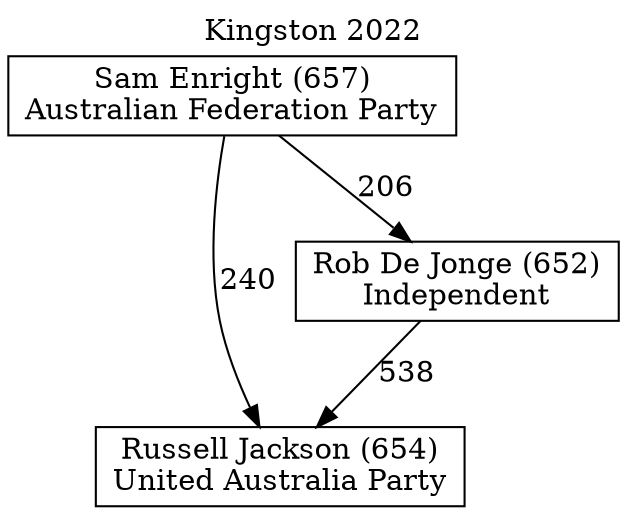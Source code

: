 // House preference flow
digraph "Russell Jackson (654)_Kingston_2022" {
	graph [label="Kingston 2022" labelloc=t mclimit=10]
	node [shape=box]
	"Russell Jackson (654)" [label="Russell Jackson (654)
United Australia Party"]
	"Rob De Jonge (652)" [label="Rob De Jonge (652)
Independent"]
	"Sam Enright (657)" [label="Sam Enright (657)
Australian Federation Party"]
	"Rob De Jonge (652)" -> "Russell Jackson (654)" [label=538]
	"Sam Enright (657)" -> "Rob De Jonge (652)" [label=206]
	"Sam Enright (657)" -> "Russell Jackson (654)" [label=240]
}

